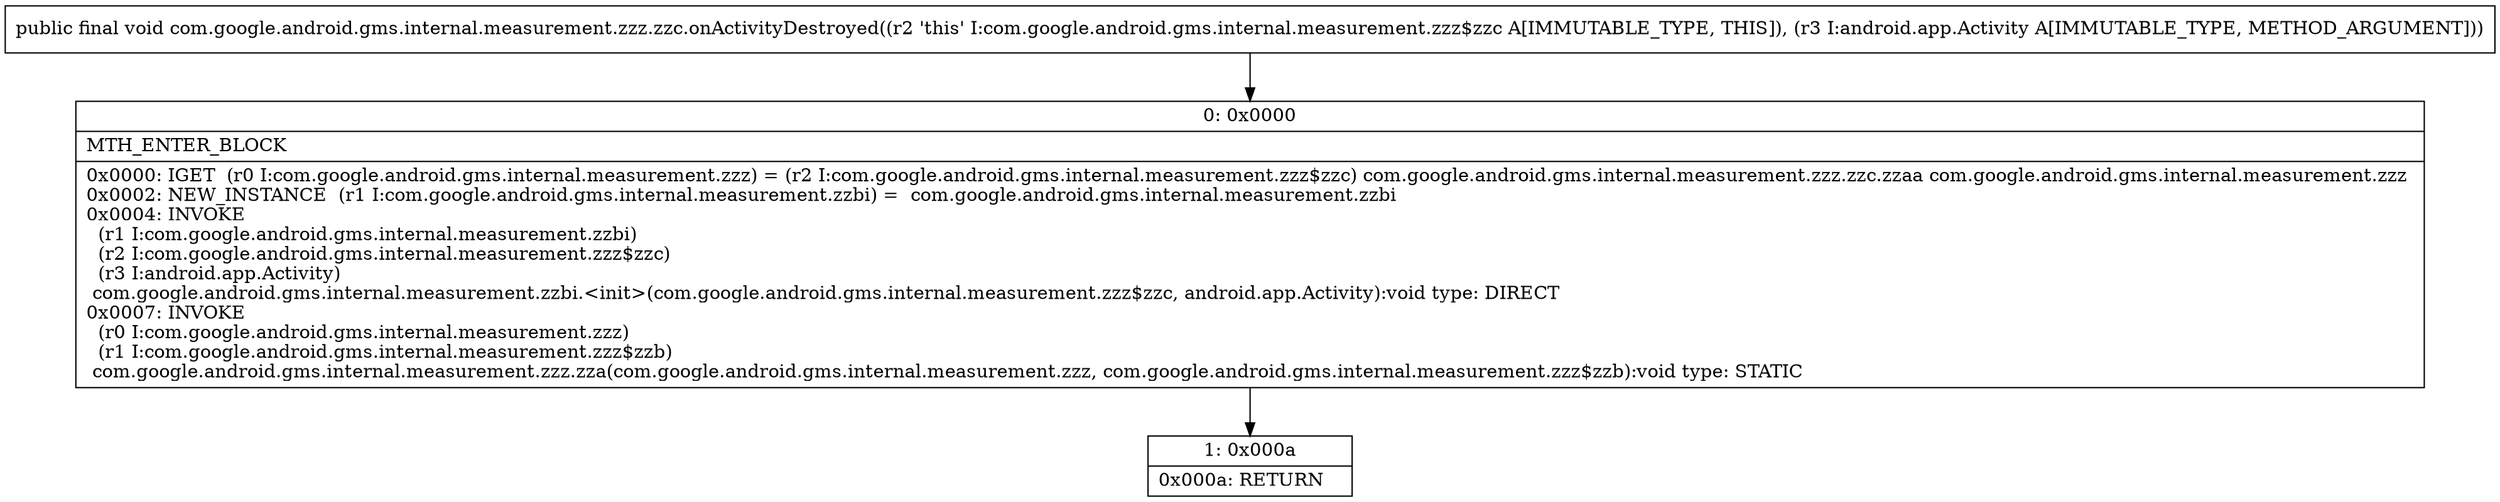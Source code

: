 digraph "CFG forcom.google.android.gms.internal.measurement.zzz.zzc.onActivityDestroyed(Landroid\/app\/Activity;)V" {
Node_0 [shape=record,label="{0\:\ 0x0000|MTH_ENTER_BLOCK\l|0x0000: IGET  (r0 I:com.google.android.gms.internal.measurement.zzz) = (r2 I:com.google.android.gms.internal.measurement.zzz$zzc) com.google.android.gms.internal.measurement.zzz.zzc.zzaa com.google.android.gms.internal.measurement.zzz \l0x0002: NEW_INSTANCE  (r1 I:com.google.android.gms.internal.measurement.zzbi) =  com.google.android.gms.internal.measurement.zzbi \l0x0004: INVOKE  \l  (r1 I:com.google.android.gms.internal.measurement.zzbi)\l  (r2 I:com.google.android.gms.internal.measurement.zzz$zzc)\l  (r3 I:android.app.Activity)\l com.google.android.gms.internal.measurement.zzbi.\<init\>(com.google.android.gms.internal.measurement.zzz$zzc, android.app.Activity):void type: DIRECT \l0x0007: INVOKE  \l  (r0 I:com.google.android.gms.internal.measurement.zzz)\l  (r1 I:com.google.android.gms.internal.measurement.zzz$zzb)\l com.google.android.gms.internal.measurement.zzz.zza(com.google.android.gms.internal.measurement.zzz, com.google.android.gms.internal.measurement.zzz$zzb):void type: STATIC \l}"];
Node_1 [shape=record,label="{1\:\ 0x000a|0x000a: RETURN   \l}"];
MethodNode[shape=record,label="{public final void com.google.android.gms.internal.measurement.zzz.zzc.onActivityDestroyed((r2 'this' I:com.google.android.gms.internal.measurement.zzz$zzc A[IMMUTABLE_TYPE, THIS]), (r3 I:android.app.Activity A[IMMUTABLE_TYPE, METHOD_ARGUMENT])) }"];
MethodNode -> Node_0;
Node_0 -> Node_1;
}

